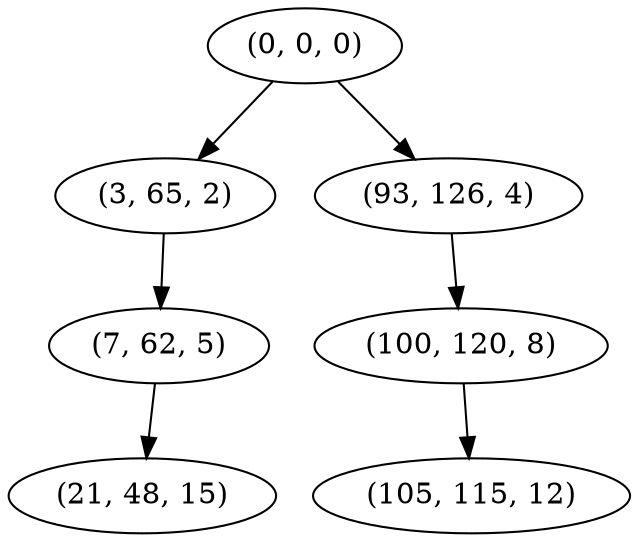 digraph tree {
    "(0, 0, 0)";
    "(3, 65, 2)";
    "(7, 62, 5)";
    "(21, 48, 15)";
    "(93, 126, 4)";
    "(100, 120, 8)";
    "(105, 115, 12)";
    "(0, 0, 0)" -> "(3, 65, 2)";
    "(0, 0, 0)" -> "(93, 126, 4)";
    "(3, 65, 2)" -> "(7, 62, 5)";
    "(7, 62, 5)" -> "(21, 48, 15)";
    "(93, 126, 4)" -> "(100, 120, 8)";
    "(100, 120, 8)" -> "(105, 115, 12)";
}
